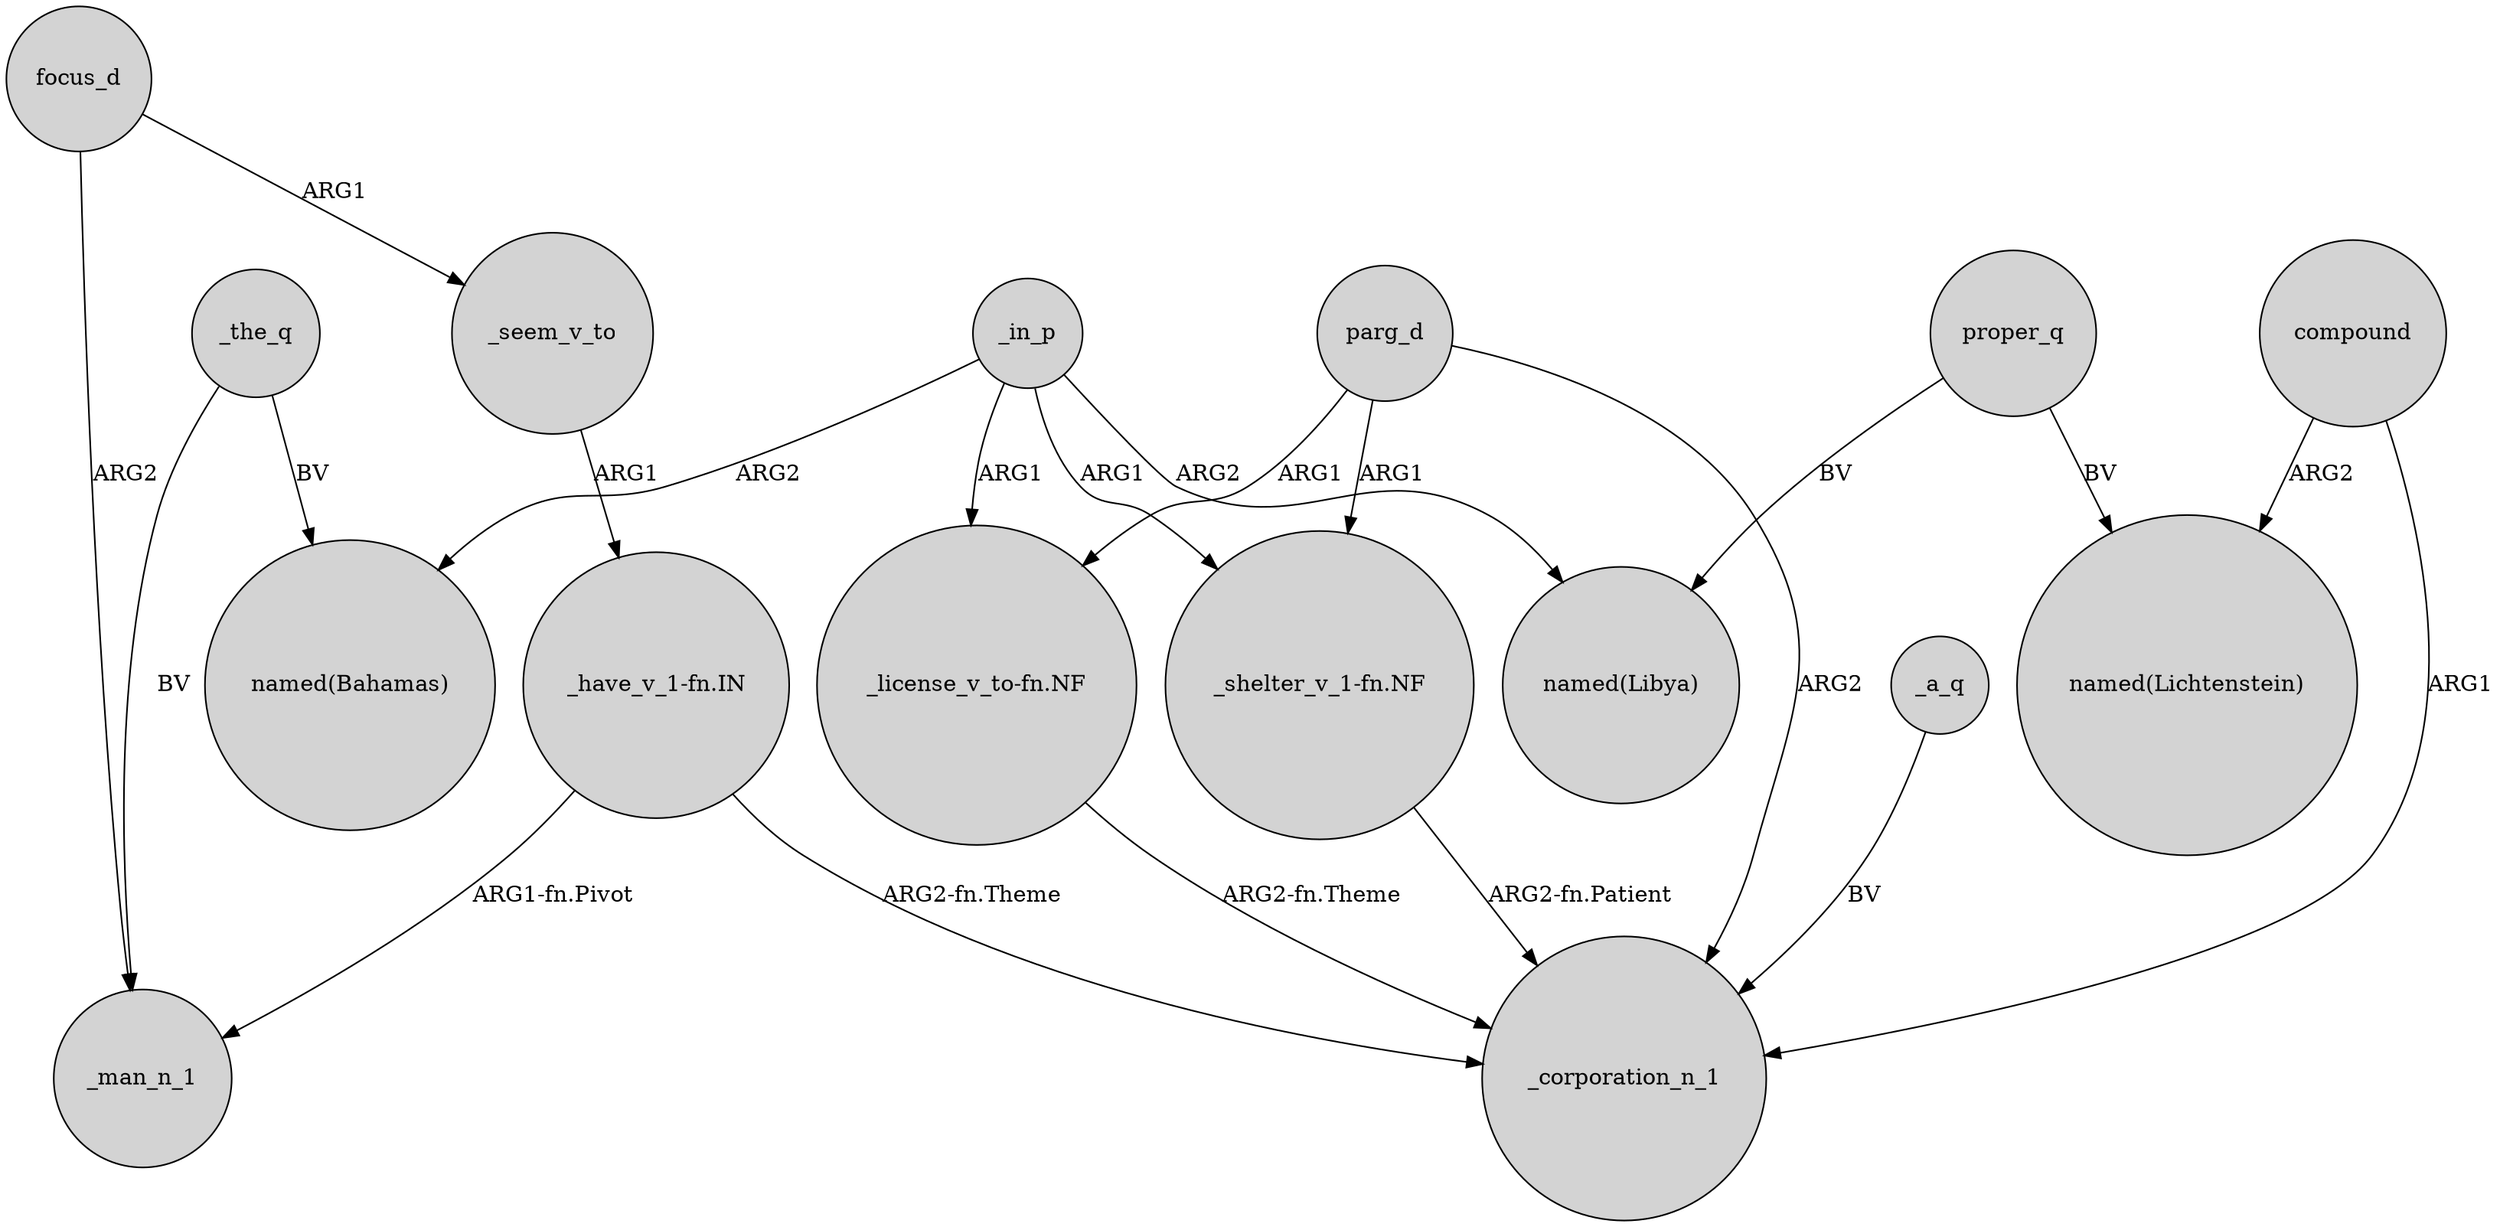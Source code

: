 digraph {
	node [shape=circle style=filled]
	focus_d -> _man_n_1 [label=ARG2]
	"_have_v_1-fn.IN" -> _man_n_1 [label="ARG1-fn.Pivot"]
	compound -> "named(Lichtenstein)" [label=ARG2]
	"_license_v_to-fn.NF" -> _corporation_n_1 [label="ARG2-fn.Theme"]
	_seem_v_to -> "_have_v_1-fn.IN" [label=ARG1]
	_the_q -> _man_n_1 [label=BV]
	"_have_v_1-fn.IN" -> _corporation_n_1 [label="ARG2-fn.Theme"]
	_in_p -> "_shelter_v_1-fn.NF" [label=ARG1]
	_a_q -> _corporation_n_1 [label=BV]
	_in_p -> "named(Libya)" [label=ARG2]
	_the_q -> "named(Bahamas)" [label=BV]
	parg_d -> "_shelter_v_1-fn.NF" [label=ARG1]
	proper_q -> "named(Libya)" [label=BV]
	compound -> _corporation_n_1 [label=ARG1]
	focus_d -> _seem_v_to [label=ARG1]
	proper_q -> "named(Lichtenstein)" [label=BV]
	parg_d -> _corporation_n_1 [label=ARG2]
	_in_p -> "_license_v_to-fn.NF" [label=ARG1]
	"_shelter_v_1-fn.NF" -> _corporation_n_1 [label="ARG2-fn.Patient"]
	_in_p -> "named(Bahamas)" [label=ARG2]
	parg_d -> "_license_v_to-fn.NF" [label=ARG1]
}
